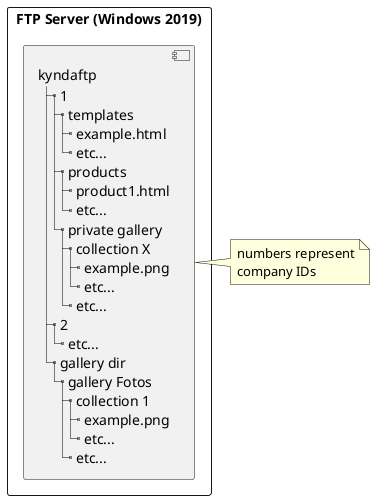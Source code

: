 @startuml FTPServerModel
rectangle "FTP Server (Windows 2019)" {
    component A [
        kyndaftp
        |_ 1
          |_ templates
            |_ example.html 
            |_ etc...
          |_ products
            |_ product1.html
            |_ etc...
          |_ private gallery
            |_ collection X
              |_ example.png
              |_ etc...
            |_ etc...
        |_ 2
          |_ etc...
        |_ gallery dir
          |_ gallery Fotos
            |_ collection 1
              |_ example.png
              |_ etc...
            |_ etc...
    ]
}
note right of A
numbers represent
company IDs
end note
@enduml